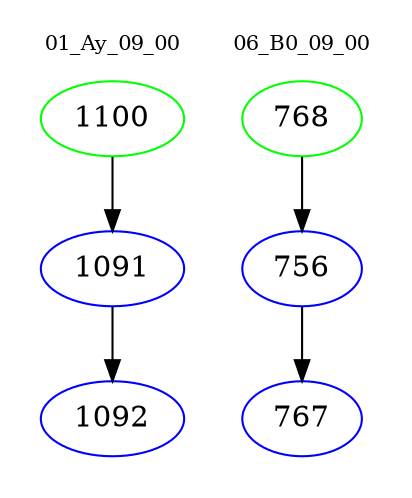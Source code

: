 digraph{
subgraph cluster_0 {
color = white
label = "01_Ay_09_00";
fontsize=10;
T0_1100 [label="1100", color="green"]
T0_1100 -> T0_1091 [color="black"]
T0_1091 [label="1091", color="blue"]
T0_1091 -> T0_1092 [color="black"]
T0_1092 [label="1092", color="blue"]
}
subgraph cluster_1 {
color = white
label = "06_B0_09_00";
fontsize=10;
T1_768 [label="768", color="green"]
T1_768 -> T1_756 [color="black"]
T1_756 [label="756", color="blue"]
T1_756 -> T1_767 [color="black"]
T1_767 [label="767", color="blue"]
}
}
